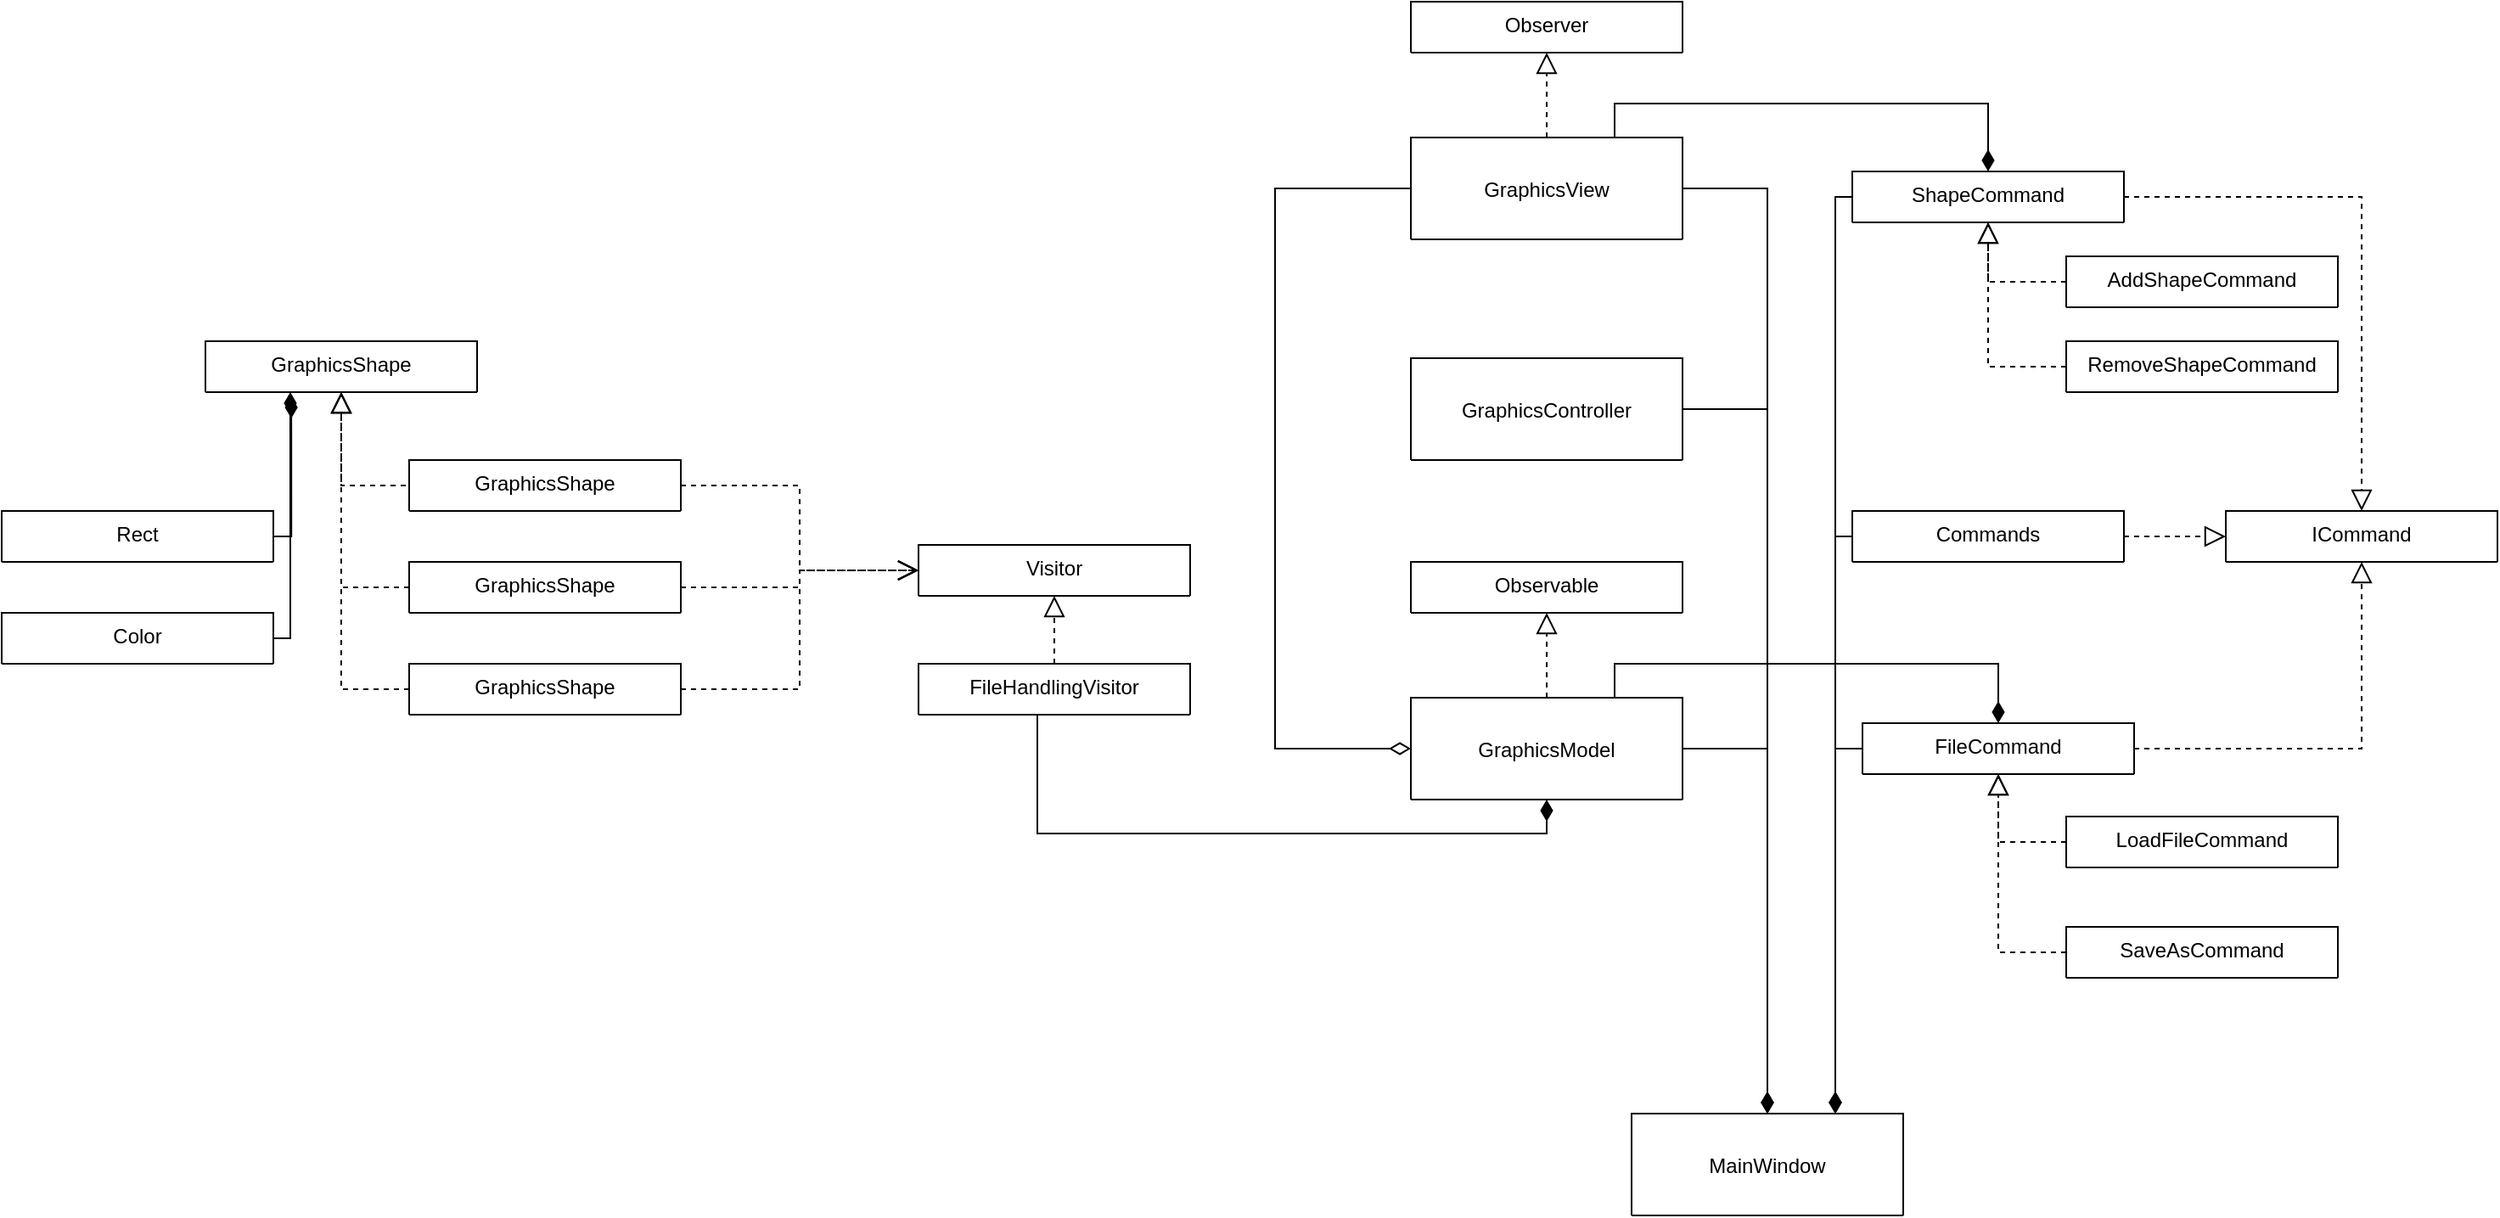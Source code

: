 <mxfile version="14.8.4" type="github">
  <diagram id="C5RBs43oDa-KdzZeNtuy" name="Page-1">
    <mxGraphModel dx="2500" dy="2111" grid="1" gridSize="10" guides="1" tooltips="1" connect="1" arrows="1" fold="1" page="1" pageScale="1" pageWidth="827" pageHeight="1169" math="0" shadow="0">
      <root>
        <mxCell id="WIyWlLk6GJQsqaUBKTNV-0" />
        <mxCell id="WIyWlLk6GJQsqaUBKTNV-1" parent="WIyWlLk6GJQsqaUBKTNV-0" />
        <mxCell id="zkfFHV4jXpPFQw0GAbJ--13" value="GraphicsShape" style="swimlane;fontStyle=0;align=center;verticalAlign=top;childLayout=stackLayout;horizontal=1;startSize=88;horizontalStack=0;resizeParent=1;resizeLast=0;collapsible=1;marginBottom=0;rounded=0;shadow=0;strokeWidth=1;" parent="WIyWlLk6GJQsqaUBKTNV-1" vertex="1">
          <mxGeometry x="100" y="100" width="160" height="30" as="geometry">
            <mxRectangle x="340" y="380" width="170" height="26" as="alternateBounds" />
          </mxGeometry>
        </mxCell>
        <mxCell id="LPZnfpVyv1bswas0fNOc-4" style="edgeStyle=orthogonalEdgeStyle;rounded=0;orthogonalLoop=1;jettySize=auto;html=1;exitX=1;exitY=0.5;exitDx=0;exitDy=0;entryX=0.5;entryY=1;entryDx=0;entryDy=0;endSize=10;endArrow=block;endFill=0;dashed=1;" edge="1" parent="WIyWlLk6GJQsqaUBKTNV-1" source="LPZnfpVyv1bswas0fNOc-0" target="zkfFHV4jXpPFQw0GAbJ--13">
          <mxGeometry relative="1" as="geometry">
            <Array as="points">
              <mxPoint x="180" y="185" />
            </Array>
          </mxGeometry>
        </mxCell>
        <mxCell id="LPZnfpVyv1bswas0fNOc-103" style="edgeStyle=orthogonalEdgeStyle;rounded=0;orthogonalLoop=1;jettySize=auto;html=1;entryX=0;entryY=0.5;entryDx=0;entryDy=0;endArrow=open;endFill=0;endSize=10;dashed=1;" edge="1" parent="WIyWlLk6GJQsqaUBKTNV-1" source="LPZnfpVyv1bswas0fNOc-0" target="LPZnfpVyv1bswas0fNOc-95">
          <mxGeometry relative="1" as="geometry" />
        </mxCell>
        <mxCell id="LPZnfpVyv1bswas0fNOc-0" value="GraphicsShape" style="swimlane;fontStyle=0;align=center;verticalAlign=top;childLayout=stackLayout;horizontal=1;startSize=88;horizontalStack=0;resizeParent=1;resizeLast=0;collapsible=1;marginBottom=0;rounded=0;shadow=0;strokeWidth=1;" vertex="1" parent="WIyWlLk6GJQsqaUBKTNV-1">
          <mxGeometry x="220" y="170" width="160" height="30" as="geometry">
            <mxRectangle x="340" y="380" width="170" height="26" as="alternateBounds" />
          </mxGeometry>
        </mxCell>
        <mxCell id="LPZnfpVyv1bswas0fNOc-5" style="edgeStyle=orthogonalEdgeStyle;rounded=0;orthogonalLoop=1;jettySize=auto;html=1;exitX=0;exitY=0.5;exitDx=0;exitDy=0;endSize=10;endArrow=block;endFill=0;dashed=1;" edge="1" parent="WIyWlLk6GJQsqaUBKTNV-1" source="LPZnfpVyv1bswas0fNOc-1">
          <mxGeometry relative="1" as="geometry">
            <mxPoint x="180" y="130" as="targetPoint" />
            <Array as="points">
              <mxPoint x="180" y="245" />
            </Array>
          </mxGeometry>
        </mxCell>
        <mxCell id="LPZnfpVyv1bswas0fNOc-108" style="edgeStyle=orthogonalEdgeStyle;rounded=0;orthogonalLoop=1;jettySize=auto;html=1;entryX=0;entryY=0.5;entryDx=0;entryDy=0;endArrow=open;endFill=0;endSize=10;dashed=1;" edge="1" parent="WIyWlLk6GJQsqaUBKTNV-1" source="LPZnfpVyv1bswas0fNOc-1" target="LPZnfpVyv1bswas0fNOc-95">
          <mxGeometry relative="1" as="geometry" />
        </mxCell>
        <mxCell id="LPZnfpVyv1bswas0fNOc-1" value="GraphicsShape" style="swimlane;fontStyle=0;align=center;verticalAlign=top;childLayout=stackLayout;horizontal=1;startSize=88;horizontalStack=0;resizeParent=1;resizeLast=0;collapsible=1;marginBottom=0;rounded=0;shadow=0;strokeWidth=1;" vertex="1" parent="WIyWlLk6GJQsqaUBKTNV-1">
          <mxGeometry x="220" y="230" width="160" height="30" as="geometry">
            <mxRectangle x="340" y="380" width="170" height="26" as="alternateBounds" />
          </mxGeometry>
        </mxCell>
        <mxCell id="LPZnfpVyv1bswas0fNOc-6" style="edgeStyle=orthogonalEdgeStyle;rounded=0;orthogonalLoop=1;jettySize=auto;html=1;exitX=0;exitY=0.5;exitDx=0;exitDy=0;endSize=10;endArrow=block;endFill=0;dashed=1;" edge="1" parent="WIyWlLk6GJQsqaUBKTNV-1" source="LPZnfpVyv1bswas0fNOc-2">
          <mxGeometry relative="1" as="geometry">
            <mxPoint x="180" y="130" as="targetPoint" />
            <Array as="points">
              <mxPoint x="180" y="305" />
            </Array>
          </mxGeometry>
        </mxCell>
        <mxCell id="LPZnfpVyv1bswas0fNOc-107" style="edgeStyle=orthogonalEdgeStyle;rounded=0;orthogonalLoop=1;jettySize=auto;html=1;entryX=0;entryY=0.5;entryDx=0;entryDy=0;endArrow=open;endFill=0;endSize=10;dashed=1;" edge="1" parent="WIyWlLk6GJQsqaUBKTNV-1" source="LPZnfpVyv1bswas0fNOc-2" target="LPZnfpVyv1bswas0fNOc-95">
          <mxGeometry relative="1" as="geometry" />
        </mxCell>
        <mxCell id="LPZnfpVyv1bswas0fNOc-2" value="GraphicsShape" style="swimlane;fontStyle=0;align=center;verticalAlign=top;childLayout=stackLayout;horizontal=1;startSize=88;horizontalStack=0;resizeParent=1;resizeLast=0;collapsible=1;marginBottom=0;rounded=0;shadow=0;strokeWidth=1;" vertex="1" parent="WIyWlLk6GJQsqaUBKTNV-1">
          <mxGeometry x="220" y="290" width="160" height="30" as="geometry">
            <mxRectangle x="340" y="380" width="170" height="26" as="alternateBounds" />
          </mxGeometry>
        </mxCell>
        <mxCell id="LPZnfpVyv1bswas0fNOc-99" style="edgeStyle=orthogonalEdgeStyle;rounded=0;orthogonalLoop=1;jettySize=auto;html=1;entryX=0.316;entryY=1.084;entryDx=0;entryDy=0;entryPerimeter=0;endArrow=diamondThin;endFill=1;endSize=10;" edge="1" parent="WIyWlLk6GJQsqaUBKTNV-1" source="LPZnfpVyv1bswas0fNOc-7" target="zkfFHV4jXpPFQw0GAbJ--13">
          <mxGeometry relative="1" as="geometry">
            <Array as="points">
              <mxPoint x="151" y="215" />
            </Array>
          </mxGeometry>
        </mxCell>
        <mxCell id="LPZnfpVyv1bswas0fNOc-7" value="Rect" style="swimlane;fontStyle=0;align=center;verticalAlign=top;childLayout=stackLayout;horizontal=1;startSize=88;horizontalStack=0;resizeParent=1;resizeLast=0;collapsible=1;marginBottom=0;rounded=0;shadow=0;strokeWidth=1;" vertex="1" parent="WIyWlLk6GJQsqaUBKTNV-1">
          <mxGeometry x="-20" y="200" width="160" height="30" as="geometry">
            <mxRectangle x="340" y="380" width="170" height="26" as="alternateBounds" />
          </mxGeometry>
        </mxCell>
        <mxCell id="LPZnfpVyv1bswas0fNOc-100" style="edgeStyle=orthogonalEdgeStyle;rounded=0;orthogonalLoop=1;jettySize=auto;html=1;endArrow=diamondThin;endFill=1;endSize=10;" edge="1" parent="WIyWlLk6GJQsqaUBKTNV-1" source="LPZnfpVyv1bswas0fNOc-8">
          <mxGeometry relative="1" as="geometry">
            <mxPoint x="150" y="130" as="targetPoint" />
            <Array as="points">
              <mxPoint x="150" y="275" />
            </Array>
          </mxGeometry>
        </mxCell>
        <mxCell id="LPZnfpVyv1bswas0fNOc-8" value="Color" style="swimlane;fontStyle=0;align=center;verticalAlign=top;childLayout=stackLayout;horizontal=1;startSize=88;horizontalStack=0;resizeParent=1;resizeLast=0;collapsible=1;marginBottom=0;rounded=0;shadow=0;strokeWidth=1;" vertex="1" parent="WIyWlLk6GJQsqaUBKTNV-1">
          <mxGeometry x="-20" y="260" width="160" height="30" as="geometry">
            <mxRectangle x="340" y="380" width="170" height="26" as="alternateBounds" />
          </mxGeometry>
        </mxCell>
        <mxCell id="LPZnfpVyv1bswas0fNOc-20" style="edgeStyle=orthogonalEdgeStyle;rounded=0;orthogonalLoop=1;jettySize=auto;html=1;exitX=1;exitY=0.5;exitDx=0;exitDy=0;entryX=0.5;entryY=0;entryDx=0;entryDy=0;endArrow=diamondThin;endFill=1;endSize=10;" edge="1" parent="WIyWlLk6GJQsqaUBKTNV-1" source="LPZnfpVyv1bswas0fNOc-11" target="LPZnfpVyv1bswas0fNOc-12">
          <mxGeometry relative="1" as="geometry" />
        </mxCell>
        <mxCell id="LPZnfpVyv1bswas0fNOc-77" style="edgeStyle=orthogonalEdgeStyle;rounded=0;orthogonalLoop=1;jettySize=auto;html=1;exitX=0.75;exitY=0;exitDx=0;exitDy=0;entryX=0.5;entryY=0;entryDx=0;entryDy=0;endArrow=diamondThin;endFill=1;endSize=10;" edge="1" parent="WIyWlLk6GJQsqaUBKTNV-1" source="LPZnfpVyv1bswas0fNOc-11" target="LPZnfpVyv1bswas0fNOc-21">
          <mxGeometry relative="1" as="geometry" />
        </mxCell>
        <mxCell id="LPZnfpVyv1bswas0fNOc-89" style="edgeStyle=orthogonalEdgeStyle;rounded=0;orthogonalLoop=1;jettySize=auto;html=1;entryX=0.5;entryY=1;entryDx=0;entryDy=0;endArrow=block;endFill=0;endSize=10;dashed=1;" edge="1" parent="WIyWlLk6GJQsqaUBKTNV-1" source="LPZnfpVyv1bswas0fNOc-11" target="LPZnfpVyv1bswas0fNOc-83">
          <mxGeometry relative="1" as="geometry" />
        </mxCell>
        <mxCell id="LPZnfpVyv1bswas0fNOc-11" value="GraphicsModel" style="swimlane;fontStyle=0;align=center;verticalAlign=middle;childLayout=stackLayout;horizontal=1;startSize=88;horizontalStack=0;resizeParent=1;resizeLast=0;collapsible=1;marginBottom=0;rounded=0;shadow=0;strokeWidth=1;" vertex="1" parent="WIyWlLk6GJQsqaUBKTNV-1">
          <mxGeometry x="810" y="310" width="160" height="60" as="geometry">
            <mxRectangle x="340" y="380" width="170" height="26" as="alternateBounds" />
          </mxGeometry>
        </mxCell>
        <mxCell id="LPZnfpVyv1bswas0fNOc-12" value="MainWindow" style="swimlane;fontStyle=0;align=center;verticalAlign=middle;childLayout=stackLayout;horizontal=1;startSize=88;horizontalStack=0;resizeParent=1;resizeLast=0;collapsible=1;marginBottom=0;rounded=0;shadow=0;strokeWidth=1;" vertex="1" parent="WIyWlLk6GJQsqaUBKTNV-1">
          <mxGeometry x="940" y="555" width="160" height="60" as="geometry">
            <mxRectangle x="340" y="380" width="170" height="26" as="alternateBounds" />
          </mxGeometry>
        </mxCell>
        <mxCell id="LPZnfpVyv1bswas0fNOc-19" style="edgeStyle=orthogonalEdgeStyle;rounded=0;orthogonalLoop=1;jettySize=auto;html=1;exitX=1;exitY=0.5;exitDx=0;exitDy=0;entryX=0.5;entryY=0;entryDx=0;entryDy=0;endArrow=diamondThin;endFill=1;endSize=10;" edge="1" parent="WIyWlLk6GJQsqaUBKTNV-1" source="LPZnfpVyv1bswas0fNOc-13" target="LPZnfpVyv1bswas0fNOc-12">
          <mxGeometry relative="1" as="geometry" />
        </mxCell>
        <mxCell id="LPZnfpVyv1bswas0fNOc-13" value="GraphicsController" style="swimlane;fontStyle=0;align=center;verticalAlign=middle;childLayout=stackLayout;horizontal=1;startSize=88;horizontalStack=0;resizeParent=1;resizeLast=0;collapsible=1;marginBottom=0;rounded=0;shadow=0;strokeWidth=1;" vertex="1" parent="WIyWlLk6GJQsqaUBKTNV-1">
          <mxGeometry x="810" y="110" width="160" height="60" as="geometry">
            <mxRectangle x="340" y="380" width="170" height="26" as="alternateBounds" />
          </mxGeometry>
        </mxCell>
        <mxCell id="LPZnfpVyv1bswas0fNOc-18" style="edgeStyle=orthogonalEdgeStyle;rounded=0;orthogonalLoop=1;jettySize=auto;html=1;exitX=1;exitY=0.5;exitDx=0;exitDy=0;entryX=0.5;entryY=0;entryDx=0;entryDy=0;endArrow=diamondThin;endFill=1;endSize=10;" edge="1" parent="WIyWlLk6GJQsqaUBKTNV-1" source="LPZnfpVyv1bswas0fNOc-14" target="LPZnfpVyv1bswas0fNOc-12">
          <mxGeometry relative="1" as="geometry" />
        </mxCell>
        <mxCell id="LPZnfpVyv1bswas0fNOc-76" style="edgeStyle=orthogonalEdgeStyle;rounded=0;orthogonalLoop=1;jettySize=auto;html=1;exitX=0.75;exitY=0;exitDx=0;exitDy=0;entryX=0.5;entryY=0;entryDx=0;entryDy=0;endArrow=diamondThin;endFill=1;endSize=10;" edge="1" parent="WIyWlLk6GJQsqaUBKTNV-1" source="LPZnfpVyv1bswas0fNOc-14" target="LPZnfpVyv1bswas0fNOc-22">
          <mxGeometry relative="1" as="geometry" />
        </mxCell>
        <mxCell id="LPZnfpVyv1bswas0fNOc-84" style="edgeStyle=orthogonalEdgeStyle;rounded=0;orthogonalLoop=1;jettySize=auto;html=1;entryX=0.5;entryY=1;entryDx=0;entryDy=0;endArrow=block;endFill=0;endSize=10;dashed=1;" edge="1" parent="WIyWlLk6GJQsqaUBKTNV-1" source="LPZnfpVyv1bswas0fNOc-14" target="LPZnfpVyv1bswas0fNOc-82">
          <mxGeometry relative="1" as="geometry" />
        </mxCell>
        <mxCell id="LPZnfpVyv1bswas0fNOc-90" style="edgeStyle=orthogonalEdgeStyle;rounded=0;orthogonalLoop=1;jettySize=auto;html=1;entryX=0;entryY=0.5;entryDx=0;entryDy=0;endArrow=diamondThin;endFill=0;endSize=10;" edge="1" parent="WIyWlLk6GJQsqaUBKTNV-1" source="LPZnfpVyv1bswas0fNOc-14" target="LPZnfpVyv1bswas0fNOc-11">
          <mxGeometry relative="1" as="geometry">
            <Array as="points">
              <mxPoint x="730" y="10" />
              <mxPoint x="730" y="340" />
            </Array>
          </mxGeometry>
        </mxCell>
        <mxCell id="LPZnfpVyv1bswas0fNOc-14" value="GraphicsView" style="swimlane;fontStyle=0;align=center;verticalAlign=middle;childLayout=stackLayout;horizontal=1;startSize=88;horizontalStack=0;resizeParent=1;resizeLast=0;collapsible=1;marginBottom=0;rounded=0;shadow=0;strokeWidth=1;" vertex="1" parent="WIyWlLk6GJQsqaUBKTNV-1">
          <mxGeometry x="810" y="-20" width="160" height="60" as="geometry">
            <mxRectangle x="340" y="380" width="170" height="26" as="alternateBounds" />
          </mxGeometry>
        </mxCell>
        <mxCell id="LPZnfpVyv1bswas0fNOc-74" style="edgeStyle=orthogonalEdgeStyle;rounded=0;orthogonalLoop=1;jettySize=auto;html=1;exitX=1;exitY=0.5;exitDx=0;exitDy=0;entryX=0.5;entryY=1;entryDx=0;entryDy=0;endArrow=block;endFill=0;endSize=10;dashed=1;" edge="1" parent="WIyWlLk6GJQsqaUBKTNV-1" source="LPZnfpVyv1bswas0fNOc-21" target="LPZnfpVyv1bswas0fNOc-24">
          <mxGeometry relative="1" as="geometry" />
        </mxCell>
        <mxCell id="LPZnfpVyv1bswas0fNOc-80" style="edgeStyle=orthogonalEdgeStyle;rounded=0;orthogonalLoop=1;jettySize=auto;html=1;exitX=0;exitY=0.5;exitDx=0;exitDy=0;entryX=0.75;entryY=0;entryDx=0;entryDy=0;endArrow=diamondThin;endFill=1;endSize=10;" edge="1" parent="WIyWlLk6GJQsqaUBKTNV-1" source="LPZnfpVyv1bswas0fNOc-21" target="LPZnfpVyv1bswas0fNOc-12">
          <mxGeometry relative="1" as="geometry">
            <Array as="points">
              <mxPoint x="1060" y="340" />
            </Array>
          </mxGeometry>
        </mxCell>
        <mxCell id="LPZnfpVyv1bswas0fNOc-21" value="FileCommand" style="swimlane;fontStyle=0;align=center;verticalAlign=top;childLayout=stackLayout;horizontal=1;startSize=88;horizontalStack=0;resizeParent=1;resizeLast=0;collapsible=1;marginBottom=0;rounded=0;shadow=0;strokeWidth=1;" vertex="1" parent="WIyWlLk6GJQsqaUBKTNV-1">
          <mxGeometry x="1076" y="325" width="160" height="30" as="geometry">
            <mxRectangle x="340" y="380" width="170" height="26" as="alternateBounds" />
          </mxGeometry>
        </mxCell>
        <mxCell id="LPZnfpVyv1bswas0fNOc-72" style="edgeStyle=orthogonalEdgeStyle;rounded=0;orthogonalLoop=1;jettySize=auto;html=1;exitX=1;exitY=0.5;exitDx=0;exitDy=0;entryX=0.5;entryY=0;entryDx=0;entryDy=0;endArrow=block;endFill=0;endSize=10;dashed=1;" edge="1" parent="WIyWlLk6GJQsqaUBKTNV-1" source="LPZnfpVyv1bswas0fNOc-22" target="LPZnfpVyv1bswas0fNOc-24">
          <mxGeometry relative="1" as="geometry" />
        </mxCell>
        <mxCell id="LPZnfpVyv1bswas0fNOc-78" style="edgeStyle=orthogonalEdgeStyle;rounded=0;orthogonalLoop=1;jettySize=auto;html=1;exitX=0;exitY=0.5;exitDx=0;exitDy=0;entryX=0.75;entryY=0;entryDx=0;entryDy=0;endArrow=diamondThin;endFill=1;endSize=10;" edge="1" parent="WIyWlLk6GJQsqaUBKTNV-1" source="LPZnfpVyv1bswas0fNOc-22" target="LPZnfpVyv1bswas0fNOc-12">
          <mxGeometry relative="1" as="geometry">
            <Array as="points">
              <mxPoint x="1060" y="15" />
            </Array>
          </mxGeometry>
        </mxCell>
        <mxCell id="LPZnfpVyv1bswas0fNOc-22" value="ShapeCommand" style="swimlane;fontStyle=0;align=center;verticalAlign=top;childLayout=stackLayout;horizontal=1;startSize=88;horizontalStack=0;resizeParent=1;resizeLast=0;collapsible=1;marginBottom=0;rounded=0;shadow=0;strokeWidth=1;" vertex="1" parent="WIyWlLk6GJQsqaUBKTNV-1">
          <mxGeometry x="1070" width="160" height="30" as="geometry">
            <mxRectangle x="340" y="380" width="170" height="26" as="alternateBounds" />
          </mxGeometry>
        </mxCell>
        <mxCell id="LPZnfpVyv1bswas0fNOc-73" style="edgeStyle=orthogonalEdgeStyle;rounded=0;orthogonalLoop=1;jettySize=auto;html=1;exitX=1;exitY=0.5;exitDx=0;exitDy=0;entryX=0;entryY=0.5;entryDx=0;entryDy=0;endArrow=block;endFill=0;endSize=10;dashed=1;" edge="1" parent="WIyWlLk6GJQsqaUBKTNV-1" source="LPZnfpVyv1bswas0fNOc-23" target="LPZnfpVyv1bswas0fNOc-24">
          <mxGeometry relative="1" as="geometry" />
        </mxCell>
        <mxCell id="LPZnfpVyv1bswas0fNOc-81" style="edgeStyle=orthogonalEdgeStyle;rounded=0;orthogonalLoop=1;jettySize=auto;html=1;entryX=0.75;entryY=0;entryDx=0;entryDy=0;endArrow=diamondThin;endFill=1;endSize=10;" edge="1" parent="WIyWlLk6GJQsqaUBKTNV-1" source="LPZnfpVyv1bswas0fNOc-23" target="LPZnfpVyv1bswas0fNOc-12">
          <mxGeometry relative="1" as="geometry">
            <Array as="points">
              <mxPoint x="1060" y="215" />
            </Array>
          </mxGeometry>
        </mxCell>
        <mxCell id="LPZnfpVyv1bswas0fNOc-23" value="Commands" style="swimlane;fontStyle=0;align=center;verticalAlign=top;childLayout=stackLayout;horizontal=1;startSize=88;horizontalStack=0;resizeParent=1;resizeLast=0;collapsible=1;marginBottom=0;rounded=0;shadow=0;strokeWidth=1;" vertex="1" parent="WIyWlLk6GJQsqaUBKTNV-1">
          <mxGeometry x="1070" y="200" width="160" height="30" as="geometry">
            <mxRectangle x="340" y="380" width="170" height="26" as="alternateBounds" />
          </mxGeometry>
        </mxCell>
        <mxCell id="LPZnfpVyv1bswas0fNOc-24" value="ICommand" style="swimlane;fontStyle=0;align=center;verticalAlign=top;childLayout=stackLayout;horizontal=1;startSize=88;horizontalStack=0;resizeParent=1;resizeLast=0;collapsible=1;marginBottom=0;rounded=0;shadow=0;strokeWidth=1;" vertex="1" parent="WIyWlLk6GJQsqaUBKTNV-1">
          <mxGeometry x="1290" y="200" width="160" height="30" as="geometry">
            <mxRectangle x="340" y="380" width="170" height="26" as="alternateBounds" />
          </mxGeometry>
        </mxCell>
        <mxCell id="LPZnfpVyv1bswas0fNOc-41" style="edgeStyle=orthogonalEdgeStyle;rounded=0;orthogonalLoop=1;jettySize=auto;html=1;exitX=0;exitY=0.5;exitDx=0;exitDy=0;entryX=0.5;entryY=1;entryDx=0;entryDy=0;dashed=1;endArrow=block;endFill=0;endSize=10;" edge="1" parent="WIyWlLk6GJQsqaUBKTNV-1" source="LPZnfpVyv1bswas0fNOc-30" target="LPZnfpVyv1bswas0fNOc-22">
          <mxGeometry relative="1" as="geometry" />
        </mxCell>
        <mxCell id="LPZnfpVyv1bswas0fNOc-30" value="AddShapeCommand" style="swimlane;fontStyle=0;align=center;verticalAlign=top;childLayout=stackLayout;horizontal=1;startSize=88;horizontalStack=0;resizeParent=1;resizeLast=0;collapsible=1;marginBottom=0;rounded=0;shadow=0;strokeWidth=1;" vertex="1" parent="WIyWlLk6GJQsqaUBKTNV-1">
          <mxGeometry x="1196" y="50" width="160" height="30" as="geometry">
            <mxRectangle x="340" y="380" width="170" height="26" as="alternateBounds" />
          </mxGeometry>
        </mxCell>
        <mxCell id="LPZnfpVyv1bswas0fNOc-40" style="edgeStyle=orthogonalEdgeStyle;rounded=0;orthogonalLoop=1;jettySize=auto;html=1;exitX=0;exitY=0.5;exitDx=0;exitDy=0;entryX=0.5;entryY=1;entryDx=0;entryDy=0;dashed=1;endArrow=block;endFill=0;endSize=10;" edge="1" parent="WIyWlLk6GJQsqaUBKTNV-1" source="LPZnfpVyv1bswas0fNOc-31" target="LPZnfpVyv1bswas0fNOc-22">
          <mxGeometry relative="1" as="geometry" />
        </mxCell>
        <mxCell id="LPZnfpVyv1bswas0fNOc-31" value="RemoveShapeCommand" style="swimlane;fontStyle=0;align=center;verticalAlign=top;childLayout=stackLayout;horizontal=1;startSize=88;horizontalStack=0;resizeParent=1;resizeLast=0;collapsible=1;marginBottom=0;rounded=0;shadow=0;strokeWidth=1;" vertex="1" parent="WIyWlLk6GJQsqaUBKTNV-1">
          <mxGeometry x="1196" y="100" width="160" height="30" as="geometry">
            <mxRectangle x="340" y="380" width="170" height="26" as="alternateBounds" />
          </mxGeometry>
        </mxCell>
        <mxCell id="LPZnfpVyv1bswas0fNOc-71" style="edgeStyle=orthogonalEdgeStyle;rounded=0;orthogonalLoop=1;jettySize=auto;html=1;entryX=0.5;entryY=1;entryDx=0;entryDy=0;endArrow=block;endFill=0;endSize=10;dashed=1;" edge="1" parent="WIyWlLk6GJQsqaUBKTNV-1" source="LPZnfpVyv1bswas0fNOc-33" target="LPZnfpVyv1bswas0fNOc-21">
          <mxGeometry relative="1" as="geometry">
            <Array as="points">
              <mxPoint x="1156" y="460" />
            </Array>
          </mxGeometry>
        </mxCell>
        <mxCell id="LPZnfpVyv1bswas0fNOc-33" value="SaveAsCommand" style="swimlane;fontStyle=0;align=center;verticalAlign=top;childLayout=stackLayout;horizontal=1;startSize=88;horizontalStack=0;resizeParent=1;resizeLast=0;collapsible=1;marginBottom=0;rounded=0;shadow=0;strokeWidth=1;" vertex="1" parent="WIyWlLk6GJQsqaUBKTNV-1">
          <mxGeometry x="1196" y="445" width="160" height="30" as="geometry">
            <mxRectangle x="340" y="380" width="170" height="26" as="alternateBounds" />
          </mxGeometry>
        </mxCell>
        <mxCell id="LPZnfpVyv1bswas0fNOc-70" style="edgeStyle=orthogonalEdgeStyle;rounded=0;orthogonalLoop=1;jettySize=auto;html=1;entryX=0.5;entryY=1;entryDx=0;entryDy=0;endArrow=block;endFill=0;endSize=10;dashed=1;" edge="1" parent="WIyWlLk6GJQsqaUBKTNV-1" source="LPZnfpVyv1bswas0fNOc-32" target="LPZnfpVyv1bswas0fNOc-21">
          <mxGeometry relative="1" as="geometry">
            <Array as="points">
              <mxPoint x="1156" y="395" />
            </Array>
          </mxGeometry>
        </mxCell>
        <mxCell id="LPZnfpVyv1bswas0fNOc-32" value="LoadFileCommand" style="swimlane;fontStyle=0;align=center;verticalAlign=top;childLayout=stackLayout;horizontal=1;startSize=88;horizontalStack=0;resizeParent=1;resizeLast=0;collapsible=1;marginBottom=0;rounded=0;shadow=0;strokeWidth=1;" vertex="1" parent="WIyWlLk6GJQsqaUBKTNV-1">
          <mxGeometry x="1196" y="380" width="160" height="30" as="geometry">
            <mxRectangle x="340" y="380" width="170" height="26" as="alternateBounds" />
          </mxGeometry>
        </mxCell>
        <mxCell id="LPZnfpVyv1bswas0fNOc-82" value="Observer" style="swimlane;fontStyle=0;align=center;verticalAlign=top;childLayout=stackLayout;horizontal=1;startSize=88;horizontalStack=0;resizeParent=1;resizeLast=0;collapsible=1;marginBottom=0;rounded=0;shadow=0;strokeWidth=1;" vertex="1" parent="WIyWlLk6GJQsqaUBKTNV-1">
          <mxGeometry x="810" y="-100" width="160" height="30" as="geometry">
            <mxRectangle x="340" y="380" width="170" height="26" as="alternateBounds" />
          </mxGeometry>
        </mxCell>
        <mxCell id="LPZnfpVyv1bswas0fNOc-83" value="Observable" style="swimlane;fontStyle=0;align=center;verticalAlign=top;childLayout=stackLayout;horizontal=1;startSize=88;horizontalStack=0;resizeParent=1;resizeLast=0;collapsible=1;marginBottom=0;rounded=0;shadow=0;strokeWidth=1;" vertex="1" parent="WIyWlLk6GJQsqaUBKTNV-1">
          <mxGeometry x="810" y="230" width="160" height="30" as="geometry">
            <mxRectangle x="340" y="380" width="170" height="26" as="alternateBounds" />
          </mxGeometry>
        </mxCell>
        <mxCell id="LPZnfpVyv1bswas0fNOc-96" style="edgeStyle=orthogonalEdgeStyle;rounded=0;orthogonalLoop=1;jettySize=auto;html=1;entryX=0.5;entryY=1;entryDx=0;entryDy=0;dashed=1;endArrow=block;endFill=0;endSize=10;" edge="1" parent="WIyWlLk6GJQsqaUBKTNV-1" source="LPZnfpVyv1bswas0fNOc-93" target="LPZnfpVyv1bswas0fNOc-95">
          <mxGeometry relative="1" as="geometry" />
        </mxCell>
        <mxCell id="LPZnfpVyv1bswas0fNOc-97" style="edgeStyle=orthogonalEdgeStyle;rounded=0;orthogonalLoop=1;jettySize=auto;html=1;entryX=0.5;entryY=1;entryDx=0;entryDy=0;endArrow=diamondThin;endFill=1;endSize=10;" edge="1" parent="WIyWlLk6GJQsqaUBKTNV-1" source="LPZnfpVyv1bswas0fNOc-93" target="LPZnfpVyv1bswas0fNOc-11">
          <mxGeometry relative="1" as="geometry">
            <Array as="points">
              <mxPoint x="590" y="390" />
              <mxPoint x="890" y="390" />
            </Array>
          </mxGeometry>
        </mxCell>
        <mxCell id="LPZnfpVyv1bswas0fNOc-93" value="FileHandlingVisitor" style="swimlane;fontStyle=0;align=center;verticalAlign=top;childLayout=stackLayout;horizontal=1;startSize=88;horizontalStack=0;resizeParent=1;resizeLast=0;collapsible=1;marginBottom=0;rounded=0;shadow=0;strokeWidth=1;" vertex="1" parent="WIyWlLk6GJQsqaUBKTNV-1">
          <mxGeometry x="520" y="290" width="160" height="30" as="geometry">
            <mxRectangle x="340" y="380" width="170" height="26" as="alternateBounds" />
          </mxGeometry>
        </mxCell>
        <mxCell id="LPZnfpVyv1bswas0fNOc-95" value="Visitor" style="swimlane;fontStyle=0;align=center;verticalAlign=top;childLayout=stackLayout;horizontal=1;startSize=88;horizontalStack=0;resizeParent=1;resizeLast=0;collapsible=1;marginBottom=0;rounded=0;shadow=0;strokeWidth=1;" vertex="1" parent="WIyWlLk6GJQsqaUBKTNV-1">
          <mxGeometry x="520" y="220" width="160" height="30" as="geometry">
            <mxRectangle x="340" y="380" width="170" height="26" as="alternateBounds" />
          </mxGeometry>
        </mxCell>
      </root>
    </mxGraphModel>
  </diagram>
</mxfile>
